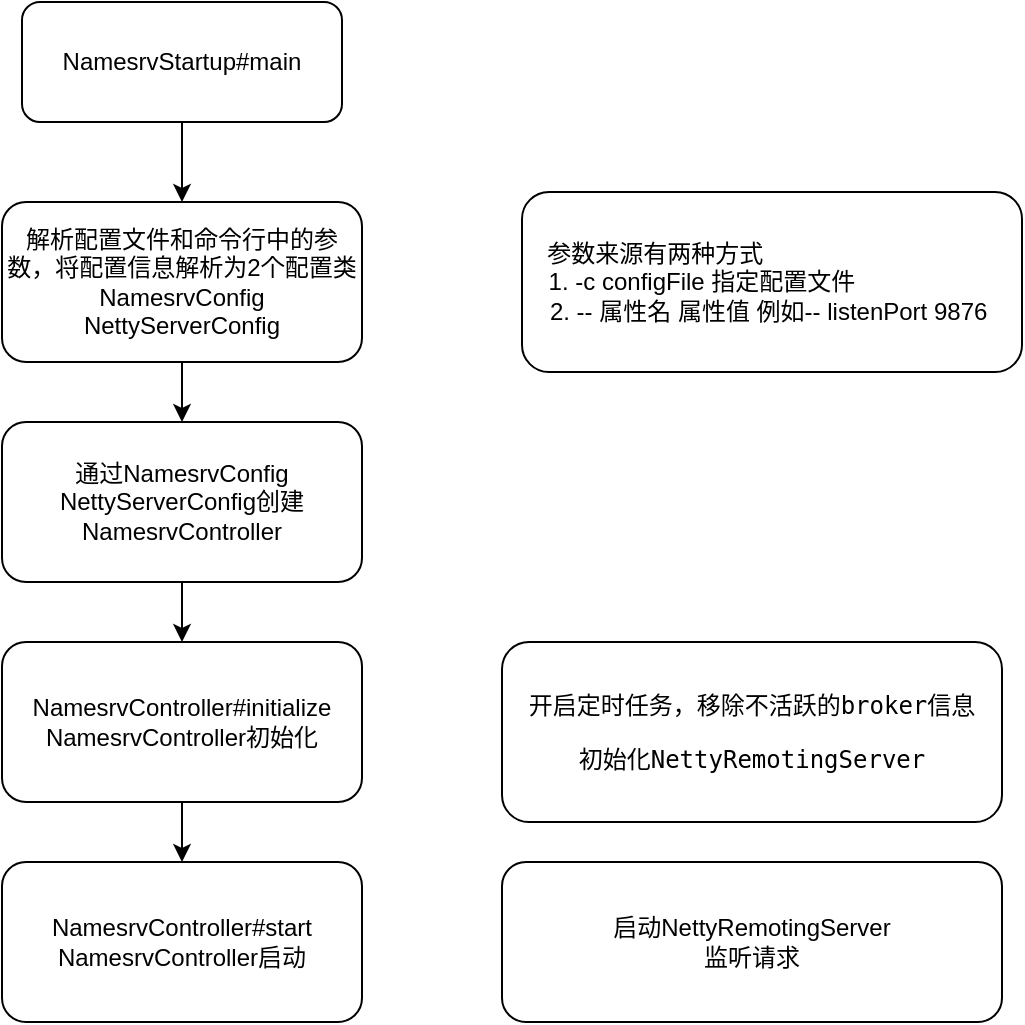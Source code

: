 <mxfile version="14.6.13" type="github">
  <diagram id="iG5Guh-gVL9Y_2O44tq8" name="Page-1">
    <mxGraphModel dx="946" dy="536" grid="1" gridSize="10" guides="1" tooltips="1" connect="1" arrows="1" fold="1" page="1" pageScale="1" pageWidth="827" pageHeight="1169" math="0" shadow="0">
      <root>
        <mxCell id="0" />
        <mxCell id="1" parent="0" />
        <mxCell id="huw0FP6TZixxuaSahoYg-6" style="edgeStyle=orthogonalEdgeStyle;rounded=0;orthogonalLoop=1;jettySize=auto;html=1;" edge="1" parent="1" source="huw0FP6TZixxuaSahoYg-1" target="huw0FP6TZixxuaSahoYg-2">
          <mxGeometry relative="1" as="geometry" />
        </mxCell>
        <mxCell id="huw0FP6TZixxuaSahoYg-1" value="NamesrvStartup#main" style="rounded=1;whiteSpace=wrap;html=1;" vertex="1" parent="1">
          <mxGeometry x="150" y="90" width="160" height="60" as="geometry" />
        </mxCell>
        <mxCell id="huw0FP6TZixxuaSahoYg-7" style="edgeStyle=orthogonalEdgeStyle;rounded=0;orthogonalLoop=1;jettySize=auto;html=1;entryX=0.5;entryY=0;entryDx=0;entryDy=0;" edge="1" parent="1" source="huw0FP6TZixxuaSahoYg-2" target="huw0FP6TZixxuaSahoYg-4">
          <mxGeometry relative="1" as="geometry" />
        </mxCell>
        <mxCell id="huw0FP6TZixxuaSahoYg-2" value="解析配置文件和命令行中的参数，将配置信息解析为2个配置类NamesrvConfig&lt;br&gt;NettyServerConfig" style="rounded=1;whiteSpace=wrap;html=1;" vertex="1" parent="1">
          <mxGeometry x="140" y="190" width="180" height="80" as="geometry" />
        </mxCell>
        <mxCell id="huw0FP6TZixxuaSahoYg-9" style="edgeStyle=orthogonalEdgeStyle;rounded=0;orthogonalLoop=1;jettySize=auto;html=1;exitX=0.5;exitY=1;exitDx=0;exitDy=0;entryX=0.5;entryY=0;entryDx=0;entryDy=0;" edge="1" parent="1" source="huw0FP6TZixxuaSahoYg-3" target="huw0FP6TZixxuaSahoYg-5">
          <mxGeometry relative="1" as="geometry" />
        </mxCell>
        <mxCell id="huw0FP6TZixxuaSahoYg-3" value="NamesrvController#initialize&lt;br&gt;NamesrvController初始化" style="rounded=1;whiteSpace=wrap;html=1;" vertex="1" parent="1">
          <mxGeometry x="140" y="410" width="180" height="80" as="geometry" />
        </mxCell>
        <mxCell id="huw0FP6TZixxuaSahoYg-8" style="edgeStyle=orthogonalEdgeStyle;rounded=0;orthogonalLoop=1;jettySize=auto;html=1;entryX=0.5;entryY=0;entryDx=0;entryDy=0;" edge="1" parent="1" source="huw0FP6TZixxuaSahoYg-4" target="huw0FP6TZixxuaSahoYg-3">
          <mxGeometry relative="1" as="geometry" />
        </mxCell>
        <mxCell id="huw0FP6TZixxuaSahoYg-4" value="通过NamesrvConfig&lt;br&gt;NettyServerConfig创建&lt;span&gt;NamesrvController&lt;/span&gt;" style="rounded=1;whiteSpace=wrap;html=1;" vertex="1" parent="1">
          <mxGeometry x="140" y="300" width="180" height="80" as="geometry" />
        </mxCell>
        <mxCell id="huw0FP6TZixxuaSahoYg-5" value="NamesrvController#start&lt;br&gt;NamesrvController启动" style="rounded=1;whiteSpace=wrap;html=1;" vertex="1" parent="1">
          <mxGeometry x="140" y="520" width="180" height="80" as="geometry" />
        </mxCell>
        <mxCell id="huw0FP6TZixxuaSahoYg-10" value="&lt;span&gt;参数来源有两种方式&amp;nbsp; &amp;nbsp; &amp;nbsp; &amp;nbsp; &amp;nbsp; &amp;nbsp; &amp;nbsp; &amp;nbsp; &amp;nbsp; &amp;nbsp; &amp;nbsp; &amp;nbsp; &amp;nbsp; &amp;nbsp; &amp;nbsp; &amp;nbsp; &amp;nbsp; &amp;nbsp;&lt;/span&gt;&lt;br&gt;&lt;span&gt;1. -c configFile 指定配置文件&amp;nbsp; &amp;nbsp; &amp;nbsp; &amp;nbsp; &amp;nbsp; &amp;nbsp; &amp;nbsp; &amp;nbsp; &amp;nbsp; &amp;nbsp; &amp;nbsp;&lt;/span&gt;&lt;br&gt;&lt;span&gt;2. -- 属性名 属性值 例如-- listenPort 9876&lt;/span&gt;&lt;span&gt;&amp;nbsp;&lt;/span&gt;" style="rounded=1;whiteSpace=wrap;html=1;" vertex="1" parent="1">
          <mxGeometry x="400" y="185" width="250" height="90" as="geometry" />
        </mxCell>
        <mxCell id="huw0FP6TZixxuaSahoYg-12" value="&lt;pre&gt;开启定时任务，移除不活跃的broker信息&lt;/pre&gt;&lt;pre&gt;初始化NettyRemotingServer&lt;/pre&gt;" style="rounded=1;whiteSpace=wrap;html=1;" vertex="1" parent="1">
          <mxGeometry x="390" y="410" width="250" height="90" as="geometry" />
        </mxCell>
        <mxCell id="huw0FP6TZixxuaSahoYg-13" value="启动&lt;span style=&quot;color: rgba(0 , 0 , 0 , 0) ; font-family: monospace ; font-size: 0px&quot;&gt;%3CmxGraphModel%3E%3Croot%3E%3CmxCell%20id%3D%220%22%2F%3E%3CmxCell%20id%3D%221%22%20parent%3D%220%22%2F%3E%3CmxCell%20id%3D%222%22%20value%3D%22%26lt%3Bspan%26gt%3B%E5%8F%82%E6%95%B0%E6%9D%A5%E6%BA%90%E6%9C%89%E4%B8%A4%E7%A7%8D%E6%96%B9%E5%BC%8F%26amp%3Bnbsp%3B%20%26amp%3Bnbsp%3B%20%26amp%3Bnbsp%3B%20%26amp%3Bnbsp%3B%20%26amp%3Bnbsp%3B%20%26amp%3Bnbsp%3B%20%26amp%3Bnbsp%3B%20%26amp%3Bnbsp%3B%20%26amp%3Bnbsp%3B%20%26amp%3Bnbsp%3B%20%26amp%3Bnbsp%3B%20%26amp%3Bnbsp%3B%20%26amp%3Bnbsp%3B%20%26amp%3Bnbsp%3B%20%26amp%3Bnbsp%3B%20%26amp%3Bnbsp%3B%20%26amp%3Bnbsp%3B%20%26amp%3Bnbsp%3B%26lt%3B%2Fspan%26gt%3B%26lt%3Bbr%26gt%3B%26lt%3Bspan%26gt%3B1.%20-c%20configFile%20%E6%8C%87%E5%AE%9A%E9%85%8D%E7%BD%AE%E6%96%87%E4%BB%B6%26amp%3Bnbsp%3B%20%26amp%3Bnbsp%3B%20%26amp%3Bnbsp%3B%20%26amp%3Bnbsp%3B%20%26amp%3Bnbsp%3B%20%26amp%3Bnbsp%3B%20%26amp%3Bnbsp%3B%20%26amp%3Bnbsp%3B%20%26amp%3Bnbsp%3B%20%26amp%3Bnbsp%3B%20%26amp%3Bnbsp%3B%26lt%3B%2Fspan%26gt%3B%26lt%3Bbr%26gt%3B%26lt%3Bspan%26gt%3B2.%20--%20%E5%B1%9E%E6%80%A7%E5%90%8D%20%E5%B1%9E%E6%80%A7%E5%80%BC%20%E4%BE%8B%E5%A6%82--%20listenPort%209876%26lt%3B%2Fspan%26gt%3B%26lt%3Bspan%26gt%3B%26amp%3Bnbsp%3B%26lt%3B%2Fspan%26gt%3B%22%20style%3D%22rounded%3D1%3BwhiteSpace%3Dwrap%3Bhtml%3D1%3B%22%20vertex%3D%221%22%20parent%3D%221%22%3E%3CmxGeometry%20x%3D%22390%22%20y%3D%22410%22%20width%3D%22250%22%20height%3D%2290%22%20as%3D%22geometry%22%2F%3E%3C%2FmxCell%3E%3C%2Froot%3E%3C%2FmxGraphModel%&lt;/span&gt;NettyRemotingServer&lt;br&gt;监听请求" style="rounded=1;whiteSpace=wrap;html=1;" vertex="1" parent="1">
          <mxGeometry x="390" y="520" width="250" height="80" as="geometry" />
        </mxCell>
      </root>
    </mxGraphModel>
  </diagram>
</mxfile>
